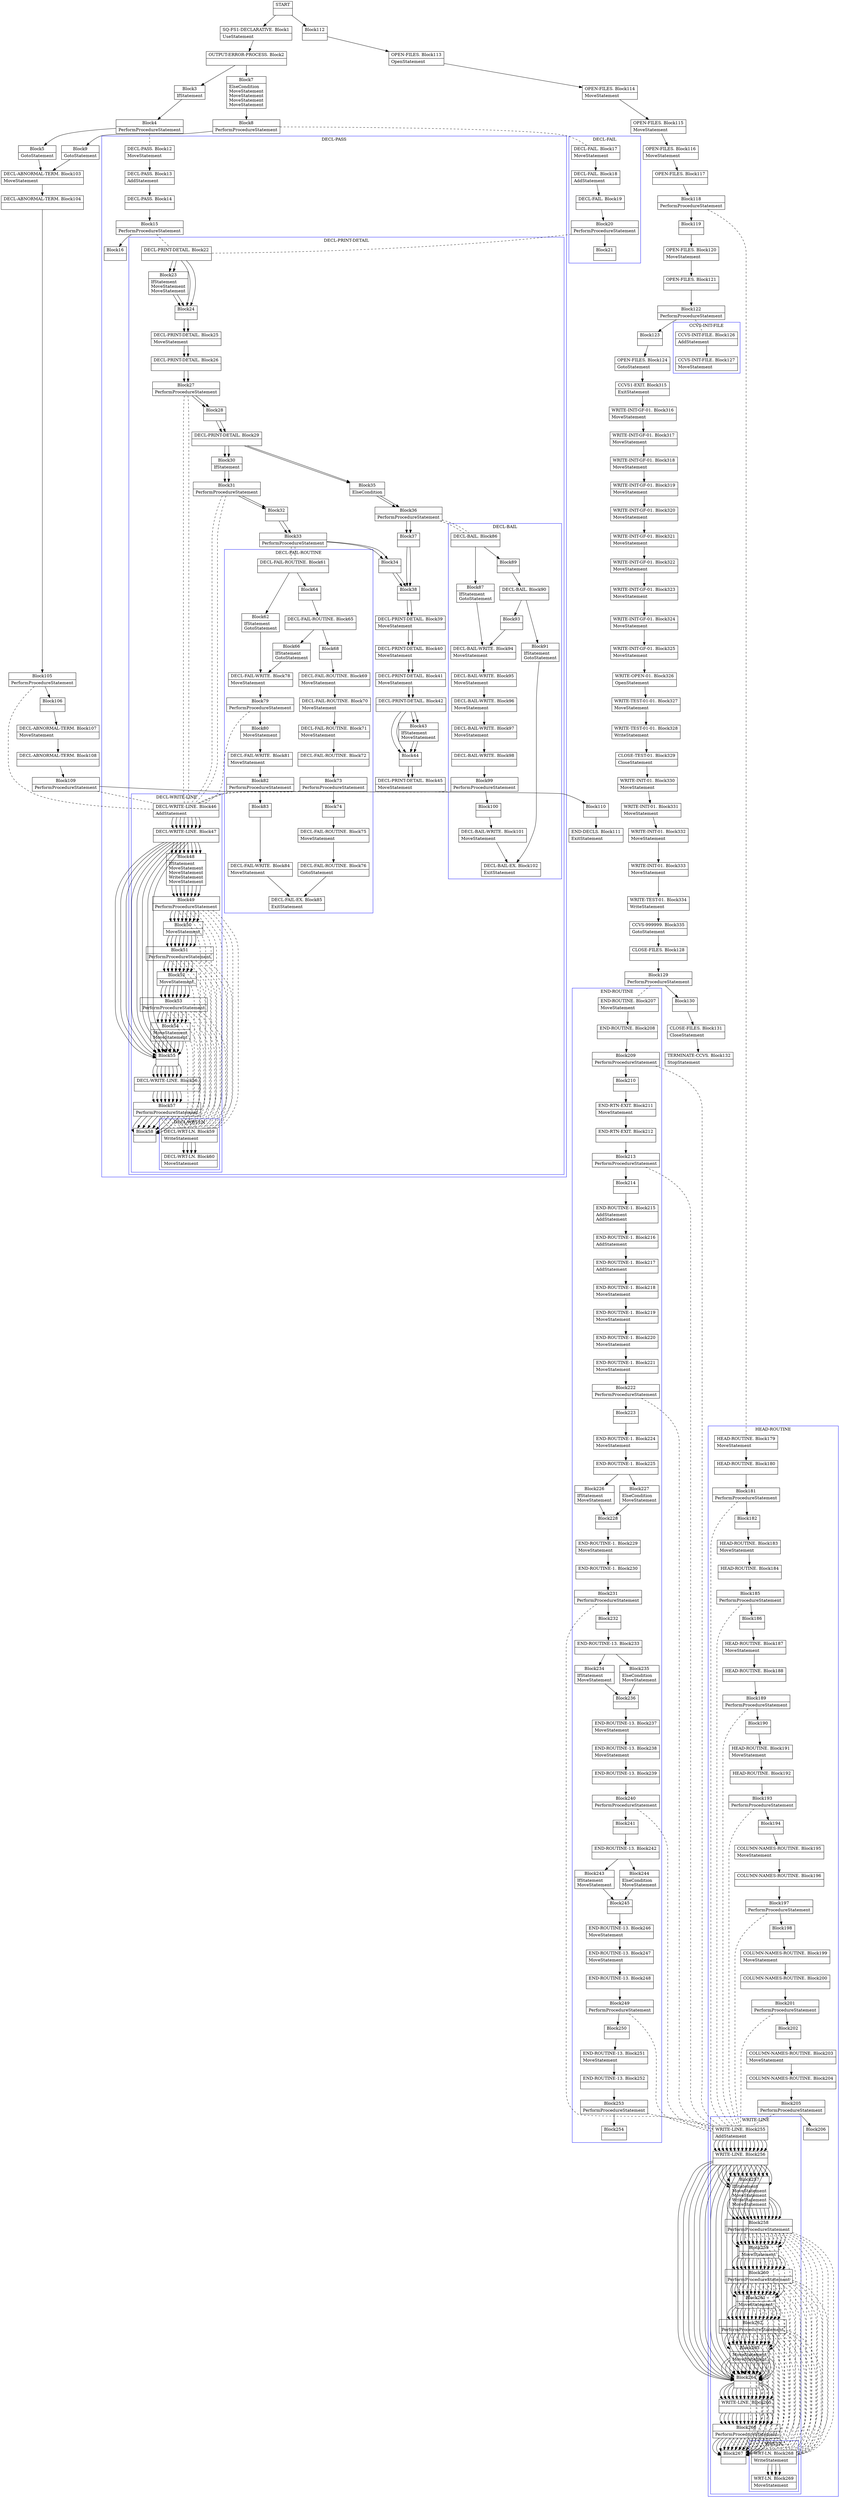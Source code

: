 digraph Cfg {
compound=true;
node [
shape = "record"
]

edge [
arrowtail = "empty"
]
Block0 [
label = "{START|}"
]
Block1 [
label = "{SQ-FS1-DECLARATIVE. Block1|UseStatement\l}"
]
Block2 [
label = "{OUTPUT-ERROR-PROCESS. Block2|}"
]
Block3 [
label = "{Block3|IfStatement\l}"
]
Block4 [
label = "{Block4|PerformProcedureStatement\l}"
]
subgraph cluster_1{
color = blue;
label = "DECL-PASS";
Block12 [
label = "{DECL-PASS. Block12|MoveStatement\l}"
]
Block13 [
label = "{DECL-PASS. Block13|AddStatement\l}"
]
Block14 [
label = "{DECL-PASS. Block14|}"
]
Block15 [
label = "{Block15|PerformProcedureStatement\l}"
]
subgraph cluster_3{
color = blue;
label = "DECL-PRINT-DETAIL";
Block22 [
label = "{DECL-PRINT-DETAIL. Block22|}"
]
Block23 [
label = "{Block23|IfStatement\lMoveStatement\lMoveStatement\l}"
]
Block24 [
label = "{Block24|}"
]
Block25 [
label = "{DECL-PRINT-DETAIL. Block25|MoveStatement\l}"
]
Block26 [
label = "{DECL-PRINT-DETAIL. Block26|}"
]
Block27 [
label = "{Block27|PerformProcedureStatement\l}"
]
subgraph cluster_5{
color = blue;
label = "DECL-WRITE-LINE";
Block46 [
label = "{DECL-WRITE-LINE. Block46|AddStatement\l}"
]
Block47 [
label = "{DECL-WRITE-LINE. Block47|}"
]
Block48 [
label = "{Block48|IfStatement\lMoveStatement\lMoveStatement\lWriteStatement\lMoveStatement\l}"
]
Block49 [
label = "{Block49|PerformProcedureStatement\l}"
]
subgraph cluster_9{
color = blue;
label = "DECL-WRT-LN";
Block59 [
label = "{DECL-WRT-LN. Block59|WriteStatement\l}"
]
Block60 [
label = "{DECL-WRT-LN. Block60|MoveStatement\l}"
]
Block59 -> Block60

}
Block49 -> Block59 [style=dashed, arrowhead=none]

Block50 [
label = "{Block50|MoveStatement\l}"
]
Block51 [
label = "{Block51|PerformProcedureStatement\l}"
]
subgraph cluster_10{
color = blue;
label = "DECL-WRT-LN";
Block59 [
label = "{DECL-WRT-LN. Block59|WriteStatement\l}"
]
Block60 [
label = "{DECL-WRT-LN. Block60|MoveStatement\l}"
]
Block59 -> Block60

}
Block51 -> Block59 [style=dashed, arrowhead=none]

Block52 [
label = "{Block52|MoveStatement\l}"
]
Block53 [
label = "{Block53|PerformProcedureStatement\l}"
]
subgraph cluster_11{
color = blue;
label = "DECL-WRT-LN";
Block59 [
label = "{DECL-WRT-LN. Block59|WriteStatement\l}"
]
Block60 [
label = "{DECL-WRT-LN. Block60|MoveStatement\l}"
]
Block59 -> Block60

}
Block53 -> Block59 [style=dashed, arrowhead=none]

Block54 [
label = "{Block54|MoveStatement\lMoveStatement\l}"
]
Block55 [
label = "{Block55|}"
]
Block56 [
label = "{DECL-WRITE-LINE. Block56|}"
]
Block57 [
label = "{Block57|PerformProcedureStatement\l}"
]
subgraph cluster_12{
color = blue;
label = "DECL-WRT-LN";
Block59 [
label = "{DECL-WRT-LN. Block59|WriteStatement\l}"
]
Block60 [
label = "{DECL-WRT-LN. Block60|MoveStatement\l}"
]
Block59 -> Block60

}
Block57 -> Block59 [style=dashed, arrowhead=none]

Block58 [
label = "{Block58|}"
]
Block46 -> Block47
Block47 -> Block48
Block47 -> Block55
Block48 -> Block49
Block49 -> Block50
Block50 -> Block51
Block51 -> Block52
Block52 -> Block53
Block53 -> Block54
Block54 -> Block55
Block55 -> Block56
Block56 -> Block57
Block57 -> Block58

}
Block27 -> Block46 [style=dashed, arrowhead=none]

Block28 [
label = "{Block28|}"
]
Block29 [
label = "{DECL-PRINT-DETAIL. Block29|}"
]
Block30 [
label = "{Block30|IfStatement\l}"
]
Block31 [
label = "{Block31|PerformProcedureStatement\l}"
]
subgraph cluster_6{
color = blue;
label = "DECL-WRITE-LINE";
Block46 [
label = "{DECL-WRITE-LINE. Block46|AddStatement\l}"
]
Block47 [
label = "{DECL-WRITE-LINE. Block47|}"
]
Block48 [
label = "{Block48|IfStatement\lMoveStatement\lMoveStatement\lWriteStatement\lMoveStatement\l}"
]
Block49 [
label = "{Block49|PerformProcedureStatement\l}"
]
Block49 -> Block59 [style=dashed, arrowhead=none]

Block50 [
label = "{Block50|MoveStatement\l}"
]
Block51 [
label = "{Block51|PerformProcedureStatement\l}"
]
Block51 -> Block59 [style=dashed, arrowhead=none]

Block52 [
label = "{Block52|MoveStatement\l}"
]
Block53 [
label = "{Block53|PerformProcedureStatement\l}"
]
Block53 -> Block59 [style=dashed, arrowhead=none]

Block54 [
label = "{Block54|MoveStatement\lMoveStatement\l}"
]
Block55 [
label = "{Block55|}"
]
Block56 [
label = "{DECL-WRITE-LINE. Block56|}"
]
Block57 [
label = "{Block57|PerformProcedureStatement\l}"
]
Block57 -> Block59 [style=dashed, arrowhead=none]

Block58 [
label = "{Block58|}"
]
Block46 -> Block47
Block47 -> Block48
Block47 -> Block55
Block48 -> Block49
Block49 -> Block50
Block50 -> Block51
Block51 -> Block52
Block52 -> Block53
Block53 -> Block54
Block54 -> Block55
Block55 -> Block56
Block56 -> Block57
Block57 -> Block58

}
Block31 -> Block46 [style=dashed, arrowhead=none]

Block32 [
label = "{Block32|}"
]
Block33 [
label = "{Block33|PerformProcedureStatement\l}"
]
subgraph cluster_7{
color = blue;
label = "DECL-FAIL-ROUTINE";
Block61 [
label = "{DECL-FAIL-ROUTINE. Block61|}"
]
Block62 [
label = "{Block62|IfStatement\lGotoStatement\l}"
]
Block78 [
label = "{DECL-FAIL-WRITE. Block78|MoveStatement\l}"
]
Block79 [
label = "{Block79|PerformProcedureStatement\l}"
]
subgraph cluster_14{
color = blue;
label = "DECL-WRITE-LINE";
Block46 [
label = "{DECL-WRITE-LINE. Block46|AddStatement\l}"
]
Block47 [
label = "{DECL-WRITE-LINE. Block47|}"
]
Block48 [
label = "{Block48|IfStatement\lMoveStatement\lMoveStatement\lWriteStatement\lMoveStatement\l}"
]
Block49 [
label = "{Block49|PerformProcedureStatement\l}"
]
Block49 -> Block59 [style=dashed, arrowhead=none]

Block50 [
label = "{Block50|MoveStatement\l}"
]
Block51 [
label = "{Block51|PerformProcedureStatement\l}"
]
Block51 -> Block59 [style=dashed, arrowhead=none]

Block52 [
label = "{Block52|MoveStatement\l}"
]
Block53 [
label = "{Block53|PerformProcedureStatement\l}"
]
Block53 -> Block59 [style=dashed, arrowhead=none]

Block54 [
label = "{Block54|MoveStatement\lMoveStatement\l}"
]
Block55 [
label = "{Block55|}"
]
Block56 [
label = "{DECL-WRITE-LINE. Block56|}"
]
Block57 [
label = "{Block57|PerformProcedureStatement\l}"
]
Block57 -> Block59 [style=dashed, arrowhead=none]

Block58 [
label = "{Block58|}"
]
Block46 -> Block47
Block47 -> Block48
Block47 -> Block55
Block48 -> Block49
Block49 -> Block50
Block50 -> Block51
Block51 -> Block52
Block52 -> Block53
Block53 -> Block54
Block54 -> Block55
Block55 -> Block56
Block56 -> Block57
Block57 -> Block58

}
Block79 -> Block46 [style=dashed, arrowhead=none]

Block80 [
label = "{Block80|MoveStatement\l}"
]
Block81 [
label = "{DECL-FAIL-WRITE. Block81|MoveStatement\l}"
]
Block82 [
label = "{Block82|PerformProcedureStatement\l}"
]
subgraph cluster_15{
color = blue;
label = "DECL-WRITE-LINE";
Block46 [
label = "{DECL-WRITE-LINE. Block46|AddStatement\l}"
]
Block47 [
label = "{DECL-WRITE-LINE. Block47|}"
]
Block48 [
label = "{Block48|IfStatement\lMoveStatement\lMoveStatement\lWriteStatement\lMoveStatement\l}"
]
Block49 [
label = "{Block49|PerformProcedureStatement\l}"
]
Block49 -> Block59 [style=dashed, arrowhead=none]

Block50 [
label = "{Block50|MoveStatement\l}"
]
Block51 [
label = "{Block51|PerformProcedureStatement\l}"
]
Block51 -> Block59 [style=dashed, arrowhead=none]

Block52 [
label = "{Block52|MoveStatement\l}"
]
Block53 [
label = "{Block53|PerformProcedureStatement\l}"
]
Block53 -> Block59 [style=dashed, arrowhead=none]

Block54 [
label = "{Block54|MoveStatement\lMoveStatement\l}"
]
Block55 [
label = "{Block55|}"
]
Block56 [
label = "{DECL-WRITE-LINE. Block56|}"
]
Block57 [
label = "{Block57|PerformProcedureStatement\l}"
]
Block57 -> Block59 [style=dashed, arrowhead=none]

Block58 [
label = "{Block58|}"
]
Block46 -> Block47
Block47 -> Block48
Block47 -> Block55
Block48 -> Block49
Block49 -> Block50
Block50 -> Block51
Block51 -> Block52
Block52 -> Block53
Block53 -> Block54
Block54 -> Block55
Block55 -> Block56
Block56 -> Block57
Block57 -> Block58

}
Block82 -> Block46 [style=dashed, arrowhead=none]

Block83 [
label = "{Block83|}"
]
Block84 [
label = "{DECL-FAIL-WRITE. Block84|MoveStatement\l}"
]
Block85 [
label = "{DECL-FAIL-EX. Block85|ExitStatement\l}"
]
Block64 [
label = "{Block64|}"
]
Block65 [
label = "{DECL-FAIL-ROUTINE. Block65|}"
]
Block66 [
label = "{Block66|IfStatement\lGotoStatement\l}"
]
Block68 [
label = "{Block68|}"
]
Block69 [
label = "{DECL-FAIL-ROUTINE. Block69|MoveStatement\l}"
]
Block70 [
label = "{DECL-FAIL-ROUTINE. Block70|MoveStatement\l}"
]
Block71 [
label = "{DECL-FAIL-ROUTINE. Block71|MoveStatement\l}"
]
Block72 [
label = "{DECL-FAIL-ROUTINE. Block72|}"
]
Block73 [
label = "{Block73|PerformProcedureStatement\l}"
]
subgraph cluster_13{
color = blue;
label = "DECL-WRITE-LINE";
Block46 [
label = "{DECL-WRITE-LINE. Block46|AddStatement\l}"
]
Block47 [
label = "{DECL-WRITE-LINE. Block47|}"
]
Block48 [
label = "{Block48|IfStatement\lMoveStatement\lMoveStatement\lWriteStatement\lMoveStatement\l}"
]
Block49 [
label = "{Block49|PerformProcedureStatement\l}"
]
Block49 -> Block59 [style=dashed, arrowhead=none]

Block50 [
label = "{Block50|MoveStatement\l}"
]
Block51 [
label = "{Block51|PerformProcedureStatement\l}"
]
Block51 -> Block59 [style=dashed, arrowhead=none]

Block52 [
label = "{Block52|MoveStatement\l}"
]
Block53 [
label = "{Block53|PerformProcedureStatement\l}"
]
Block53 -> Block59 [style=dashed, arrowhead=none]

Block54 [
label = "{Block54|MoveStatement\lMoveStatement\l}"
]
Block55 [
label = "{Block55|}"
]
Block56 [
label = "{DECL-WRITE-LINE. Block56|}"
]
Block57 [
label = "{Block57|PerformProcedureStatement\l}"
]
Block57 -> Block59 [style=dashed, arrowhead=none]

Block58 [
label = "{Block58|}"
]
Block46 -> Block47
Block47 -> Block48
Block47 -> Block55
Block48 -> Block49
Block49 -> Block50
Block50 -> Block51
Block51 -> Block52
Block52 -> Block53
Block53 -> Block54
Block54 -> Block55
Block55 -> Block56
Block56 -> Block57
Block57 -> Block58

}
Block73 -> Block46 [style=dashed, arrowhead=none]

Block74 [
label = "{Block74|}"
]
Block75 [
label = "{DECL-FAIL-ROUTINE. Block75|MoveStatement\l}"
]
Block76 [
label = "{DECL-FAIL-ROUTINE. Block76|GotoStatement\l}"
]
Block61 -> Block62
Block61 -> Block64
Block62 -> Block78
Block78 -> Block79
Block79 -> Block80
Block80 -> Block81
Block81 -> Block82
Block82 -> Block83
Block83 -> Block84
Block84 -> Block85
Block64 -> Block65
Block65 -> Block66
Block65 -> Block68
Block66 -> Block78
Block68 -> Block69
Block69 -> Block70
Block70 -> Block71
Block71 -> Block72
Block72 -> Block73
Block73 -> Block74
Block74 -> Block75
Block75 -> Block76
Block76 -> Block85

}
Block33 -> Block61 [style=dashed, arrowhead=none]

Block34 [
label = "{Block34|}"
]
Block38 [
label = "{Block38|}"
]
Block39 [
label = "{DECL-PRINT-DETAIL. Block39|MoveStatement\l}"
]
Block40 [
label = "{DECL-PRINT-DETAIL. Block40|MoveStatement\l}"
]
Block41 [
label = "{DECL-PRINT-DETAIL. Block41|MoveStatement\l}"
]
Block42 [
label = "{DECL-PRINT-DETAIL. Block42|}"
]
Block43 [
label = "{Block43|IfStatement\lMoveStatement\l}"
]
Block44 [
label = "{Block44|}"
]
Block45 [
label = "{DECL-PRINT-DETAIL. Block45|MoveStatement\l}"
]
Block35 [
label = "{Block35|ElseCondition\l}"
]
Block36 [
label = "{Block36|PerformProcedureStatement\l}"
]
subgraph cluster_8{
color = blue;
label = "DECL-BAIL";
Block86 [
label = "{DECL-BAIL. Block86|}"
]
Block87 [
label = "{Block87|IfStatement\lGotoStatement\l}"
]
Block94 [
label = "{DECL-BAIL-WRITE. Block94|MoveStatement\l}"
]
Block95 [
label = "{DECL-BAIL-WRITE. Block95|MoveStatement\l}"
]
Block96 [
label = "{DECL-BAIL-WRITE. Block96|MoveStatement\l}"
]
Block97 [
label = "{DECL-BAIL-WRITE. Block97|MoveStatement\l}"
]
Block98 [
label = "{DECL-BAIL-WRITE. Block98|}"
]
Block99 [
label = "{Block99|PerformProcedureStatement\l}"
]
subgraph cluster_16{
color = blue;
label = "DECL-WRITE-LINE";
Block46 [
label = "{DECL-WRITE-LINE. Block46|AddStatement\l}"
]
Block47 [
label = "{DECL-WRITE-LINE. Block47|}"
]
Block48 [
label = "{Block48|IfStatement\lMoveStatement\lMoveStatement\lWriteStatement\lMoveStatement\l}"
]
Block49 [
label = "{Block49|PerformProcedureStatement\l}"
]
Block49 -> Block59 [style=dashed, arrowhead=none]

Block50 [
label = "{Block50|MoveStatement\l}"
]
Block51 [
label = "{Block51|PerformProcedureStatement\l}"
]
Block51 -> Block59 [style=dashed, arrowhead=none]

Block52 [
label = "{Block52|MoveStatement\l}"
]
Block53 [
label = "{Block53|PerformProcedureStatement\l}"
]
Block53 -> Block59 [style=dashed, arrowhead=none]

Block54 [
label = "{Block54|MoveStatement\lMoveStatement\l}"
]
Block55 [
label = "{Block55|}"
]
Block56 [
label = "{DECL-WRITE-LINE. Block56|}"
]
Block57 [
label = "{Block57|PerformProcedureStatement\l}"
]
Block57 -> Block59 [style=dashed, arrowhead=none]

Block58 [
label = "{Block58|}"
]
Block46 -> Block47
Block47 -> Block48
Block47 -> Block55
Block48 -> Block49
Block49 -> Block50
Block50 -> Block51
Block51 -> Block52
Block52 -> Block53
Block53 -> Block54
Block54 -> Block55
Block55 -> Block56
Block56 -> Block57
Block57 -> Block58

}
Block99 -> Block46 [style=dashed, arrowhead=none]

Block100 [
label = "{Block100|}"
]
Block101 [
label = "{DECL-BAIL-WRITE. Block101|MoveStatement\l}"
]
Block102 [
label = "{DECL-BAIL-EX. Block102|ExitStatement\l}"
]
Block89 [
label = "{Block89|}"
]
Block90 [
label = "{DECL-BAIL. Block90|}"
]
Block91 [
label = "{Block91|IfStatement\lGotoStatement\l}"
]
Block93 [
label = "{Block93|}"
]
Block86 -> Block87
Block86 -> Block89
Block87 -> Block94
Block94 -> Block95
Block95 -> Block96
Block96 -> Block97
Block97 -> Block98
Block98 -> Block99
Block99 -> Block100
Block100 -> Block101
Block101 -> Block102
Block89 -> Block90
Block90 -> Block91
Block90 -> Block93
Block91 -> Block102
Block93 -> Block94

}
Block36 -> Block86 [style=dashed, arrowhead=none]

Block37 [
label = "{Block37|}"
]
Block22 -> Block23
Block22 -> Block24
Block23 -> Block24
Block24 -> Block25
Block25 -> Block26
Block26 -> Block27
Block27 -> Block28
Block28 -> Block29
Block29 -> Block30
Block29 -> Block35
Block30 -> Block31
Block31 -> Block32
Block32 -> Block33
Block33 -> Block34
Block34 -> Block38
Block38 -> Block39
Block39 -> Block40
Block40 -> Block41
Block41 -> Block42
Block42 -> Block43
Block42 -> Block44
Block43 -> Block44
Block44 -> Block45
Block35 -> Block36
Block36 -> Block37
Block37 -> Block38

}
Block15 -> Block22 [style=dashed, arrowhead=none]

Block16 [
label = "{Block16|}"
]
Block12 -> Block13
Block13 -> Block14
Block14 -> Block15
Block15 -> Block16

}
Block4 -> Block12 [style=dashed, arrowhead=none]

Block5 [
label = "{Block5|GotoStatement\l}"
]
Block103 [
label = "{DECL-ABNORMAL-TERM. Block103|MoveStatement\l}"
]
Block104 [
label = "{DECL-ABNORMAL-TERM. Block104|}"
]
Block105 [
label = "{Block105|PerformProcedureStatement\l}"
]
subgraph cluster_17{
color = blue;
label = "DECL-WRITE-LINE";
Block46 [
label = "{DECL-WRITE-LINE. Block46|AddStatement\l}"
]
Block47 [
label = "{DECL-WRITE-LINE. Block47|}"
]
Block48 [
label = "{Block48|IfStatement\lMoveStatement\lMoveStatement\lWriteStatement\lMoveStatement\l}"
]
Block49 [
label = "{Block49|PerformProcedureStatement\l}"
]
Block49 -> Block59 [style=dashed, arrowhead=none]

Block50 [
label = "{Block50|MoveStatement\l}"
]
Block51 [
label = "{Block51|PerformProcedureStatement\l}"
]
Block51 -> Block59 [style=dashed, arrowhead=none]

Block52 [
label = "{Block52|MoveStatement\l}"
]
Block53 [
label = "{Block53|PerformProcedureStatement\l}"
]
Block53 -> Block59 [style=dashed, arrowhead=none]

Block54 [
label = "{Block54|MoveStatement\lMoveStatement\l}"
]
Block55 [
label = "{Block55|}"
]
Block56 [
label = "{DECL-WRITE-LINE. Block56|}"
]
Block57 [
label = "{Block57|PerformProcedureStatement\l}"
]
Block57 -> Block59 [style=dashed, arrowhead=none]

Block58 [
label = "{Block58|}"
]
Block46 -> Block47
Block47 -> Block48
Block47 -> Block55
Block48 -> Block49
Block49 -> Block50
Block50 -> Block51
Block51 -> Block52
Block52 -> Block53
Block53 -> Block54
Block54 -> Block55
Block55 -> Block56
Block56 -> Block57
Block57 -> Block58

}
Block105 -> Block46 [style=dashed, arrowhead=none]

Block106 [
label = "{Block106|}"
]
Block107 [
label = "{DECL-ABNORMAL-TERM. Block107|MoveStatement\l}"
]
Block108 [
label = "{DECL-ABNORMAL-TERM. Block108|}"
]
Block109 [
label = "{Block109|PerformProcedureStatement\l}"
]
subgraph cluster_18{
color = blue;
label = "DECL-WRITE-LINE";
Block46 [
label = "{DECL-WRITE-LINE. Block46|AddStatement\l}"
]
Block47 [
label = "{DECL-WRITE-LINE. Block47|}"
]
Block48 [
label = "{Block48|IfStatement\lMoveStatement\lMoveStatement\lWriteStatement\lMoveStatement\l}"
]
Block49 [
label = "{Block49|PerformProcedureStatement\l}"
]
Block49 -> Block59 [style=dashed, arrowhead=none]

Block50 [
label = "{Block50|MoveStatement\l}"
]
Block51 [
label = "{Block51|PerformProcedureStatement\l}"
]
Block51 -> Block59 [style=dashed, arrowhead=none]

Block52 [
label = "{Block52|MoveStatement\l}"
]
Block53 [
label = "{Block53|PerformProcedureStatement\l}"
]
Block53 -> Block59 [style=dashed, arrowhead=none]

Block54 [
label = "{Block54|MoveStatement\lMoveStatement\l}"
]
Block55 [
label = "{Block55|}"
]
Block56 [
label = "{DECL-WRITE-LINE. Block56|}"
]
Block57 [
label = "{Block57|PerformProcedureStatement\l}"
]
Block57 -> Block59 [style=dashed, arrowhead=none]

Block58 [
label = "{Block58|}"
]
Block46 -> Block47
Block47 -> Block48
Block47 -> Block55
Block48 -> Block49
Block49 -> Block50
Block50 -> Block51
Block51 -> Block52
Block52 -> Block53
Block53 -> Block54
Block54 -> Block55
Block55 -> Block56
Block56 -> Block57
Block57 -> Block58

}
Block109 -> Block46 [style=dashed, arrowhead=none]

Block110 [
label = "{Block110|}"
]
Block111 [
label = "{END-DECLS. Block111|ExitStatement\l}"
]
Block7 [
label = "{Block7|ElseCondition\lMoveStatement\lMoveStatement\lMoveStatement\lMoveStatement\l}"
]
Block8 [
label = "{Block8|PerformProcedureStatement\l}"
]
subgraph cluster_2{
color = blue;
label = "DECL-FAIL";
Block17 [
label = "{DECL-FAIL. Block17|MoveStatement\l}"
]
Block18 [
label = "{DECL-FAIL. Block18|AddStatement\l}"
]
Block19 [
label = "{DECL-FAIL. Block19|}"
]
Block20 [
label = "{Block20|PerformProcedureStatement\l}"
]
subgraph cluster_4{
color = blue;
label = "DECL-PRINT-DETAIL";
Block22 [
label = "{DECL-PRINT-DETAIL. Block22|}"
]
Block23 [
label = "{Block23|IfStatement\lMoveStatement\lMoveStatement\l}"
]
Block24 [
label = "{Block24|}"
]
Block25 [
label = "{DECL-PRINT-DETAIL. Block25|MoveStatement\l}"
]
Block26 [
label = "{DECL-PRINT-DETAIL. Block26|}"
]
Block27 [
label = "{Block27|PerformProcedureStatement\l}"
]
Block27 -> Block46 [style=dashed, arrowhead=none]

Block28 [
label = "{Block28|}"
]
Block29 [
label = "{DECL-PRINT-DETAIL. Block29|}"
]
Block30 [
label = "{Block30|IfStatement\l}"
]
Block31 [
label = "{Block31|PerformProcedureStatement\l}"
]
Block31 -> Block46 [style=dashed, arrowhead=none]

Block32 [
label = "{Block32|}"
]
Block33 [
label = "{Block33|PerformProcedureStatement\l}"
]
Block33 -> Block61 [style=dashed, arrowhead=none]

Block34 [
label = "{Block34|}"
]
Block38 [
label = "{Block38|}"
]
Block39 [
label = "{DECL-PRINT-DETAIL. Block39|MoveStatement\l}"
]
Block40 [
label = "{DECL-PRINT-DETAIL. Block40|MoveStatement\l}"
]
Block41 [
label = "{DECL-PRINT-DETAIL. Block41|MoveStatement\l}"
]
Block42 [
label = "{DECL-PRINT-DETAIL. Block42|}"
]
Block43 [
label = "{Block43|IfStatement\lMoveStatement\l}"
]
Block44 [
label = "{Block44|}"
]
Block45 [
label = "{DECL-PRINT-DETAIL. Block45|MoveStatement\l}"
]
Block35 [
label = "{Block35|ElseCondition\l}"
]
Block36 [
label = "{Block36|PerformProcedureStatement\l}"
]
Block36 -> Block86 [style=dashed, arrowhead=none]

Block37 [
label = "{Block37|}"
]
Block22 -> Block23
Block22 -> Block24
Block23 -> Block24
Block24 -> Block25
Block25 -> Block26
Block26 -> Block27
Block27 -> Block28
Block28 -> Block29
Block29 -> Block30
Block29 -> Block35
Block30 -> Block31
Block31 -> Block32
Block32 -> Block33
Block33 -> Block34
Block34 -> Block38
Block38 -> Block39
Block39 -> Block40
Block40 -> Block41
Block41 -> Block42
Block42 -> Block43
Block42 -> Block44
Block43 -> Block44
Block44 -> Block45
Block35 -> Block36
Block36 -> Block37
Block37 -> Block38

}
Block20 -> Block22 [style=dashed, arrowhead=none]

Block21 [
label = "{Block21|}"
]
Block17 -> Block18
Block18 -> Block19
Block19 -> Block20
Block20 -> Block21

}
Block8 -> Block17 [style=dashed, arrowhead=none]

Block9 [
label = "{Block9|GotoStatement\l}"
]
Block112 [
label = "{Block112|}"
]
Block113 [
label = "{OPEN-FILES. Block113|OpenStatement\l}"
]
Block114 [
label = "{OPEN-FILES. Block114|MoveStatement\l}"
]
Block115 [
label = "{OPEN-FILES. Block115|MoveStatement\l}"
]
Block116 [
label = "{OPEN-FILES. Block116|MoveStatement\l}"
]
Block117 [
label = "{OPEN-FILES. Block117|}"
]
Block118 [
label = "{Block118|PerformProcedureStatement\l}"
]
subgraph cluster_19{
color = blue;
label = "HEAD-ROUTINE";
Block179 [
label = "{HEAD-ROUTINE. Block179|MoveStatement\l}"
]
Block180 [
label = "{HEAD-ROUTINE. Block180|}"
]
Block181 [
label = "{Block181|PerformProcedureStatement\l}"
]
subgraph cluster_30{
color = blue;
label = "WRITE-LINE";
Block255 [
label = "{WRITE-LINE. Block255|AddStatement\l}"
]
Block256 [
label = "{WRITE-LINE. Block256|}"
]
Block257 [
label = "{Block257|IfStatement\lMoveStatement\lMoveStatement\lWriteStatement\lMoveStatement\l}"
]
Block258 [
label = "{Block258|PerformProcedureStatement\l}"
]
subgraph cluster_44{
color = blue;
label = "WRT-LN";
Block268 [
label = "{WRT-LN. Block268|WriteStatement\l}"
]
Block269 [
label = "{WRT-LN. Block269|MoveStatement\l}"
]
Block268 -> Block269

}
Block258 -> Block268 [style=dashed, arrowhead=none]

Block259 [
label = "{Block259|MoveStatement\l}"
]
Block260 [
label = "{Block260|PerformProcedureStatement\l}"
]
subgraph cluster_45{
color = blue;
label = "WRT-LN";
Block268 [
label = "{WRT-LN. Block268|WriteStatement\l}"
]
Block269 [
label = "{WRT-LN. Block269|MoveStatement\l}"
]
Block268 -> Block269

}
Block260 -> Block268 [style=dashed, arrowhead=none]

Block261 [
label = "{Block261|MoveStatement\l}"
]
Block262 [
label = "{Block262|PerformProcedureStatement\l}"
]
subgraph cluster_46{
color = blue;
label = "WRT-LN";
Block268 [
label = "{WRT-LN. Block268|WriteStatement\l}"
]
Block269 [
label = "{WRT-LN. Block269|MoveStatement\l}"
]
Block268 -> Block269

}
Block262 -> Block268 [style=dashed, arrowhead=none]

Block263 [
label = "{Block263|MoveStatement\lMoveStatement\l}"
]
Block264 [
label = "{Block264|}"
]
Block265 [
label = "{WRITE-LINE. Block265|}"
]
Block266 [
label = "{Block266|PerformProcedureStatement\l}"
]
subgraph cluster_47{
color = blue;
label = "WRT-LN";
Block268 [
label = "{WRT-LN. Block268|WriteStatement\l}"
]
Block269 [
label = "{WRT-LN. Block269|MoveStatement\l}"
]
Block268 -> Block269

}
Block266 -> Block268 [style=dashed, arrowhead=none]

Block267 [
label = "{Block267|}"
]
Block255 -> Block256
Block256 -> Block257
Block256 -> Block264
Block257 -> Block258
Block258 -> Block259
Block259 -> Block260
Block260 -> Block261
Block261 -> Block262
Block262 -> Block263
Block263 -> Block264
Block264 -> Block265
Block265 -> Block266
Block266 -> Block267

}
Block181 -> Block255 [style=dashed, arrowhead=none]

Block182 [
label = "{Block182|}"
]
Block183 [
label = "{HEAD-ROUTINE. Block183|MoveStatement\l}"
]
Block184 [
label = "{HEAD-ROUTINE. Block184|}"
]
Block185 [
label = "{Block185|PerformProcedureStatement\l}"
]
subgraph cluster_31{
color = blue;
label = "WRITE-LINE";
Block255 [
label = "{WRITE-LINE. Block255|AddStatement\l}"
]
Block256 [
label = "{WRITE-LINE. Block256|}"
]
Block257 [
label = "{Block257|IfStatement\lMoveStatement\lMoveStatement\lWriteStatement\lMoveStatement\l}"
]
Block258 [
label = "{Block258|PerformProcedureStatement\l}"
]
Block258 -> Block268 [style=dashed, arrowhead=none]

Block259 [
label = "{Block259|MoveStatement\l}"
]
Block260 [
label = "{Block260|PerformProcedureStatement\l}"
]
Block260 -> Block268 [style=dashed, arrowhead=none]

Block261 [
label = "{Block261|MoveStatement\l}"
]
Block262 [
label = "{Block262|PerformProcedureStatement\l}"
]
Block262 -> Block268 [style=dashed, arrowhead=none]

Block263 [
label = "{Block263|MoveStatement\lMoveStatement\l}"
]
Block264 [
label = "{Block264|}"
]
Block265 [
label = "{WRITE-LINE. Block265|}"
]
Block266 [
label = "{Block266|PerformProcedureStatement\l}"
]
Block266 -> Block268 [style=dashed, arrowhead=none]

Block267 [
label = "{Block267|}"
]
Block255 -> Block256
Block256 -> Block257
Block256 -> Block264
Block257 -> Block258
Block258 -> Block259
Block259 -> Block260
Block260 -> Block261
Block261 -> Block262
Block262 -> Block263
Block263 -> Block264
Block264 -> Block265
Block265 -> Block266
Block266 -> Block267

}
Block185 -> Block255 [style=dashed, arrowhead=none]

Block186 [
label = "{Block186|}"
]
Block187 [
label = "{HEAD-ROUTINE. Block187|MoveStatement\l}"
]
Block188 [
label = "{HEAD-ROUTINE. Block188|}"
]
Block189 [
label = "{Block189|PerformProcedureStatement\l}"
]
subgraph cluster_32{
color = blue;
label = "WRITE-LINE";
Block255 [
label = "{WRITE-LINE. Block255|AddStatement\l}"
]
Block256 [
label = "{WRITE-LINE. Block256|}"
]
Block257 [
label = "{Block257|IfStatement\lMoveStatement\lMoveStatement\lWriteStatement\lMoveStatement\l}"
]
Block258 [
label = "{Block258|PerformProcedureStatement\l}"
]
Block258 -> Block268 [style=dashed, arrowhead=none]

Block259 [
label = "{Block259|MoveStatement\l}"
]
Block260 [
label = "{Block260|PerformProcedureStatement\l}"
]
Block260 -> Block268 [style=dashed, arrowhead=none]

Block261 [
label = "{Block261|MoveStatement\l}"
]
Block262 [
label = "{Block262|PerformProcedureStatement\l}"
]
Block262 -> Block268 [style=dashed, arrowhead=none]

Block263 [
label = "{Block263|MoveStatement\lMoveStatement\l}"
]
Block264 [
label = "{Block264|}"
]
Block265 [
label = "{WRITE-LINE. Block265|}"
]
Block266 [
label = "{Block266|PerformProcedureStatement\l}"
]
Block266 -> Block268 [style=dashed, arrowhead=none]

Block267 [
label = "{Block267|}"
]
Block255 -> Block256
Block256 -> Block257
Block256 -> Block264
Block257 -> Block258
Block258 -> Block259
Block259 -> Block260
Block260 -> Block261
Block261 -> Block262
Block262 -> Block263
Block263 -> Block264
Block264 -> Block265
Block265 -> Block266
Block266 -> Block267

}
Block189 -> Block255 [style=dashed, arrowhead=none]

Block190 [
label = "{Block190|}"
]
Block191 [
label = "{HEAD-ROUTINE. Block191|MoveStatement\l}"
]
Block192 [
label = "{HEAD-ROUTINE. Block192|}"
]
Block193 [
label = "{Block193|PerformProcedureStatement\l}"
]
subgraph cluster_33{
color = blue;
label = "WRITE-LINE";
Block255 [
label = "{WRITE-LINE. Block255|AddStatement\l}"
]
Block256 [
label = "{WRITE-LINE. Block256|}"
]
Block257 [
label = "{Block257|IfStatement\lMoveStatement\lMoveStatement\lWriteStatement\lMoveStatement\l}"
]
Block258 [
label = "{Block258|PerformProcedureStatement\l}"
]
Block258 -> Block268 [style=dashed, arrowhead=none]

Block259 [
label = "{Block259|MoveStatement\l}"
]
Block260 [
label = "{Block260|PerformProcedureStatement\l}"
]
Block260 -> Block268 [style=dashed, arrowhead=none]

Block261 [
label = "{Block261|MoveStatement\l}"
]
Block262 [
label = "{Block262|PerformProcedureStatement\l}"
]
Block262 -> Block268 [style=dashed, arrowhead=none]

Block263 [
label = "{Block263|MoveStatement\lMoveStatement\l}"
]
Block264 [
label = "{Block264|}"
]
Block265 [
label = "{WRITE-LINE. Block265|}"
]
Block266 [
label = "{Block266|PerformProcedureStatement\l}"
]
Block266 -> Block268 [style=dashed, arrowhead=none]

Block267 [
label = "{Block267|}"
]
Block255 -> Block256
Block256 -> Block257
Block256 -> Block264
Block257 -> Block258
Block258 -> Block259
Block259 -> Block260
Block260 -> Block261
Block261 -> Block262
Block262 -> Block263
Block263 -> Block264
Block264 -> Block265
Block265 -> Block266
Block266 -> Block267

}
Block193 -> Block255 [style=dashed, arrowhead=none]

Block194 [
label = "{Block194|}"
]
Block195 [
label = "{COLUMN-NAMES-ROUTINE. Block195|MoveStatement\l}"
]
Block196 [
label = "{COLUMN-NAMES-ROUTINE. Block196|}"
]
Block197 [
label = "{Block197|PerformProcedureStatement\l}"
]
subgraph cluster_34{
color = blue;
label = "WRITE-LINE";
Block255 [
label = "{WRITE-LINE. Block255|AddStatement\l}"
]
Block256 [
label = "{WRITE-LINE. Block256|}"
]
Block257 [
label = "{Block257|IfStatement\lMoveStatement\lMoveStatement\lWriteStatement\lMoveStatement\l}"
]
Block258 [
label = "{Block258|PerformProcedureStatement\l}"
]
Block258 -> Block268 [style=dashed, arrowhead=none]

Block259 [
label = "{Block259|MoveStatement\l}"
]
Block260 [
label = "{Block260|PerformProcedureStatement\l}"
]
Block260 -> Block268 [style=dashed, arrowhead=none]

Block261 [
label = "{Block261|MoveStatement\l}"
]
Block262 [
label = "{Block262|PerformProcedureStatement\l}"
]
Block262 -> Block268 [style=dashed, arrowhead=none]

Block263 [
label = "{Block263|MoveStatement\lMoveStatement\l}"
]
Block264 [
label = "{Block264|}"
]
Block265 [
label = "{WRITE-LINE. Block265|}"
]
Block266 [
label = "{Block266|PerformProcedureStatement\l}"
]
Block266 -> Block268 [style=dashed, arrowhead=none]

Block267 [
label = "{Block267|}"
]
Block255 -> Block256
Block256 -> Block257
Block256 -> Block264
Block257 -> Block258
Block258 -> Block259
Block259 -> Block260
Block260 -> Block261
Block261 -> Block262
Block262 -> Block263
Block263 -> Block264
Block264 -> Block265
Block265 -> Block266
Block266 -> Block267

}
Block197 -> Block255 [style=dashed, arrowhead=none]

Block198 [
label = "{Block198|}"
]
Block199 [
label = "{COLUMN-NAMES-ROUTINE. Block199|MoveStatement\l}"
]
Block200 [
label = "{COLUMN-NAMES-ROUTINE. Block200|}"
]
Block201 [
label = "{Block201|PerformProcedureStatement\l}"
]
subgraph cluster_35{
color = blue;
label = "WRITE-LINE";
Block255 [
label = "{WRITE-LINE. Block255|AddStatement\l}"
]
Block256 [
label = "{WRITE-LINE. Block256|}"
]
Block257 [
label = "{Block257|IfStatement\lMoveStatement\lMoveStatement\lWriteStatement\lMoveStatement\l}"
]
Block258 [
label = "{Block258|PerformProcedureStatement\l}"
]
Block258 -> Block268 [style=dashed, arrowhead=none]

Block259 [
label = "{Block259|MoveStatement\l}"
]
Block260 [
label = "{Block260|PerformProcedureStatement\l}"
]
Block260 -> Block268 [style=dashed, arrowhead=none]

Block261 [
label = "{Block261|MoveStatement\l}"
]
Block262 [
label = "{Block262|PerformProcedureStatement\l}"
]
Block262 -> Block268 [style=dashed, arrowhead=none]

Block263 [
label = "{Block263|MoveStatement\lMoveStatement\l}"
]
Block264 [
label = "{Block264|}"
]
Block265 [
label = "{WRITE-LINE. Block265|}"
]
Block266 [
label = "{Block266|PerformProcedureStatement\l}"
]
Block266 -> Block268 [style=dashed, arrowhead=none]

Block267 [
label = "{Block267|}"
]
Block255 -> Block256
Block256 -> Block257
Block256 -> Block264
Block257 -> Block258
Block258 -> Block259
Block259 -> Block260
Block260 -> Block261
Block261 -> Block262
Block262 -> Block263
Block263 -> Block264
Block264 -> Block265
Block265 -> Block266
Block266 -> Block267

}
Block201 -> Block255 [style=dashed, arrowhead=none]

Block202 [
label = "{Block202|}"
]
Block203 [
label = "{COLUMN-NAMES-ROUTINE. Block203|MoveStatement\l}"
]
Block204 [
label = "{COLUMN-NAMES-ROUTINE. Block204|}"
]
Block205 [
label = "{Block205|PerformProcedureStatement\l}"
]
subgraph cluster_36{
color = blue;
label = "WRITE-LINE";
Block255 [
label = "{WRITE-LINE. Block255|AddStatement\l}"
]
Block256 [
label = "{WRITE-LINE. Block256|}"
]
Block257 [
label = "{Block257|IfStatement\lMoveStatement\lMoveStatement\lWriteStatement\lMoveStatement\l}"
]
Block258 [
label = "{Block258|PerformProcedureStatement\l}"
]
Block258 -> Block268 [style=dashed, arrowhead=none]

Block259 [
label = "{Block259|MoveStatement\l}"
]
Block260 [
label = "{Block260|PerformProcedureStatement\l}"
]
Block260 -> Block268 [style=dashed, arrowhead=none]

Block261 [
label = "{Block261|MoveStatement\l}"
]
Block262 [
label = "{Block262|PerformProcedureStatement\l}"
]
Block262 -> Block268 [style=dashed, arrowhead=none]

Block263 [
label = "{Block263|MoveStatement\lMoveStatement\l}"
]
Block264 [
label = "{Block264|}"
]
Block265 [
label = "{WRITE-LINE. Block265|}"
]
Block266 [
label = "{Block266|PerformProcedureStatement\l}"
]
Block266 -> Block268 [style=dashed, arrowhead=none]

Block267 [
label = "{Block267|}"
]
Block255 -> Block256
Block256 -> Block257
Block256 -> Block264
Block257 -> Block258
Block258 -> Block259
Block259 -> Block260
Block260 -> Block261
Block261 -> Block262
Block262 -> Block263
Block263 -> Block264
Block264 -> Block265
Block265 -> Block266
Block266 -> Block267

}
Block205 -> Block255 [style=dashed, arrowhead=none]

Block206 [
label = "{Block206|}"
]
Block179 -> Block180
Block180 -> Block181
Block181 -> Block182
Block182 -> Block183
Block183 -> Block184
Block184 -> Block185
Block185 -> Block186
Block186 -> Block187
Block187 -> Block188
Block188 -> Block189
Block189 -> Block190
Block190 -> Block191
Block191 -> Block192
Block192 -> Block193
Block193 -> Block194
Block194 -> Block195
Block195 -> Block196
Block196 -> Block197
Block197 -> Block198
Block198 -> Block199
Block199 -> Block200
Block200 -> Block201
Block201 -> Block202
Block202 -> Block203
Block203 -> Block204
Block204 -> Block205
Block205 -> Block206

}
Block118 -> Block179 [style=dashed, arrowhead=none]

Block119 [
label = "{Block119|}"
]
Block120 [
label = "{OPEN-FILES. Block120|MoveStatement\l}"
]
Block121 [
label = "{OPEN-FILES. Block121|}"
]
Block122 [
label = "{Block122|PerformProcedureStatement\l}"
]
subgraph cluster_20{
color = blue;
label = "CCVS-INIT-FILE";
Block126 [
label = "{CCVS-INIT-FILE. Block126|AddStatement\l}"
]
Block127 [
label = "{CCVS-INIT-FILE. Block127|MoveStatement\l}"
]
Block126 -> Block127

}
Block122 -> Block126 [style=dashed, arrowhead=none]

Block123 [
label = "{Block123|}"
]
Block124 [
label = "{OPEN-FILES. Block124|GotoStatement\l}"
]
Block315 [
label = "{CCVS1-EXIT. Block315|ExitStatement\l}"
]
Block316 [
label = "{WRITE-INIT-GF-01. Block316|MoveStatement\l}"
]
Block317 [
label = "{WRITE-INIT-GF-01. Block317|MoveStatement\l}"
]
Block318 [
label = "{WRITE-INIT-GF-01. Block318|MoveStatement\l}"
]
Block319 [
label = "{WRITE-INIT-GF-01. Block319|MoveStatement\l}"
]
Block320 [
label = "{WRITE-INIT-GF-01. Block320|MoveStatement\l}"
]
Block321 [
label = "{WRITE-INIT-GF-01. Block321|MoveStatement\l}"
]
Block322 [
label = "{WRITE-INIT-GF-01. Block322|MoveStatement\l}"
]
Block323 [
label = "{WRITE-INIT-GF-01. Block323|MoveStatement\l}"
]
Block324 [
label = "{WRITE-INIT-GF-01. Block324|MoveStatement\l}"
]
Block325 [
label = "{WRITE-INIT-GF-01. Block325|MoveStatement\l}"
]
Block326 [
label = "{WRITE-OPEN-01. Block326|OpenStatement\l}"
]
Block327 [
label = "{WRITE-TEST-01-01. Block327|MoveStatement\l}"
]
Block328 [
label = "{WRITE-TEST-01-01. Block328|WriteStatement\l}"
]
Block329 [
label = "{CLOSE-TEST-01. Block329|CloseStatement\l}"
]
Block330 [
label = "{WRITE-INIT-01. Block330|MoveStatement\l}"
]
Block331 [
label = "{WRITE-INIT-01. Block331|MoveStatement\l}"
]
Block332 [
label = "{WRITE-INIT-01. Block332|MoveStatement\l}"
]
Block333 [
label = "{WRITE-INIT-01. Block333|MoveStatement\l}"
]
Block334 [
label = "{WRITE-TEST-01. Block334|WriteStatement\l}"
]
Block335 [
label = "{CCVS-999999. Block335|GotoStatement\l}"
]
Block128 [
label = "{CLOSE-FILES. Block128|}"
]
Block129 [
label = "{Block129|PerformProcedureStatement\l}"
]
subgraph cluster_21{
color = blue;
label = "END-ROUTINE";
Block207 [
label = "{END-ROUTINE. Block207|MoveStatement\l}"
]
Block208 [
label = "{END-ROUTINE. Block208|}"
]
Block209 [
label = "{Block209|PerformProcedureStatement\l}"
]
subgraph cluster_37{
color = blue;
label = "WRITE-LINE";
Block255 [
label = "{WRITE-LINE. Block255|AddStatement\l}"
]
Block256 [
label = "{WRITE-LINE. Block256|}"
]
Block257 [
label = "{Block257|IfStatement\lMoveStatement\lMoveStatement\lWriteStatement\lMoveStatement\l}"
]
Block258 [
label = "{Block258|PerformProcedureStatement\l}"
]
Block258 -> Block268 [style=dashed, arrowhead=none]

Block259 [
label = "{Block259|MoveStatement\l}"
]
Block260 [
label = "{Block260|PerformProcedureStatement\l}"
]
Block260 -> Block268 [style=dashed, arrowhead=none]

Block261 [
label = "{Block261|MoveStatement\l}"
]
Block262 [
label = "{Block262|PerformProcedureStatement\l}"
]
Block262 -> Block268 [style=dashed, arrowhead=none]

Block263 [
label = "{Block263|MoveStatement\lMoveStatement\l}"
]
Block264 [
label = "{Block264|}"
]
Block265 [
label = "{WRITE-LINE. Block265|}"
]
Block266 [
label = "{Block266|PerformProcedureStatement\l}"
]
Block266 -> Block268 [style=dashed, arrowhead=none]

Block267 [
label = "{Block267|}"
]
Block255 -> Block256
Block256 -> Block257
Block256 -> Block264
Block257 -> Block258
Block258 -> Block259
Block259 -> Block260
Block260 -> Block261
Block261 -> Block262
Block262 -> Block263
Block263 -> Block264
Block264 -> Block265
Block265 -> Block266
Block266 -> Block267

}
Block209 -> Block255 [style=dashed, arrowhead=none]

Block210 [
label = "{Block210|}"
]
Block211 [
label = "{END-RTN-EXIT. Block211|MoveStatement\l}"
]
Block212 [
label = "{END-RTN-EXIT. Block212|}"
]
Block213 [
label = "{Block213|PerformProcedureStatement\l}"
]
subgraph cluster_38{
color = blue;
label = "WRITE-LINE";
Block255 [
label = "{WRITE-LINE. Block255|AddStatement\l}"
]
Block256 [
label = "{WRITE-LINE. Block256|}"
]
Block257 [
label = "{Block257|IfStatement\lMoveStatement\lMoveStatement\lWriteStatement\lMoveStatement\l}"
]
Block258 [
label = "{Block258|PerformProcedureStatement\l}"
]
Block258 -> Block268 [style=dashed, arrowhead=none]

Block259 [
label = "{Block259|MoveStatement\l}"
]
Block260 [
label = "{Block260|PerformProcedureStatement\l}"
]
Block260 -> Block268 [style=dashed, arrowhead=none]

Block261 [
label = "{Block261|MoveStatement\l}"
]
Block262 [
label = "{Block262|PerformProcedureStatement\l}"
]
Block262 -> Block268 [style=dashed, arrowhead=none]

Block263 [
label = "{Block263|MoveStatement\lMoveStatement\l}"
]
Block264 [
label = "{Block264|}"
]
Block265 [
label = "{WRITE-LINE. Block265|}"
]
Block266 [
label = "{Block266|PerformProcedureStatement\l}"
]
Block266 -> Block268 [style=dashed, arrowhead=none]

Block267 [
label = "{Block267|}"
]
Block255 -> Block256
Block256 -> Block257
Block256 -> Block264
Block257 -> Block258
Block258 -> Block259
Block259 -> Block260
Block260 -> Block261
Block261 -> Block262
Block262 -> Block263
Block263 -> Block264
Block264 -> Block265
Block265 -> Block266
Block266 -> Block267

}
Block213 -> Block255 [style=dashed, arrowhead=none]

Block214 [
label = "{Block214|}"
]
Block215 [
label = "{END-ROUTINE-1. Block215|AddStatement\lAddStatement\l}"
]
Block216 [
label = "{END-ROUTINE-1. Block216|AddStatement\l}"
]
Block217 [
label = "{END-ROUTINE-1. Block217|AddStatement\l}"
]
Block218 [
label = "{END-ROUTINE-1. Block218|MoveStatement\l}"
]
Block219 [
label = "{END-ROUTINE-1. Block219|MoveStatement\l}"
]
Block220 [
label = "{END-ROUTINE-1. Block220|MoveStatement\l}"
]
Block221 [
label = "{END-ROUTINE-1. Block221|MoveStatement\l}"
]
Block222 [
label = "{Block222|PerformProcedureStatement\l}"
]
subgraph cluster_39{
color = blue;
label = "WRITE-LINE";
Block255 [
label = "{WRITE-LINE. Block255|AddStatement\l}"
]
Block256 [
label = "{WRITE-LINE. Block256|}"
]
Block257 [
label = "{Block257|IfStatement\lMoveStatement\lMoveStatement\lWriteStatement\lMoveStatement\l}"
]
Block258 [
label = "{Block258|PerformProcedureStatement\l}"
]
Block258 -> Block268 [style=dashed, arrowhead=none]

Block259 [
label = "{Block259|MoveStatement\l}"
]
Block260 [
label = "{Block260|PerformProcedureStatement\l}"
]
Block260 -> Block268 [style=dashed, arrowhead=none]

Block261 [
label = "{Block261|MoveStatement\l}"
]
Block262 [
label = "{Block262|PerformProcedureStatement\l}"
]
Block262 -> Block268 [style=dashed, arrowhead=none]

Block263 [
label = "{Block263|MoveStatement\lMoveStatement\l}"
]
Block264 [
label = "{Block264|}"
]
Block265 [
label = "{WRITE-LINE. Block265|}"
]
Block266 [
label = "{Block266|PerformProcedureStatement\l}"
]
Block266 -> Block268 [style=dashed, arrowhead=none]

Block267 [
label = "{Block267|}"
]
Block255 -> Block256
Block256 -> Block257
Block256 -> Block264
Block257 -> Block258
Block258 -> Block259
Block259 -> Block260
Block260 -> Block261
Block261 -> Block262
Block262 -> Block263
Block263 -> Block264
Block264 -> Block265
Block265 -> Block266
Block266 -> Block267

}
Block222 -> Block255 [style=dashed, arrowhead=none]

Block223 [
label = "{Block223|}"
]
Block224 [
label = "{END-ROUTINE-1. Block224|MoveStatement\l}"
]
Block225 [
label = "{END-ROUTINE-1. Block225|}"
]
Block226 [
label = "{Block226|IfStatement\lMoveStatement\l}"
]
Block228 [
label = "{Block228|}"
]
Block229 [
label = "{END-ROUTINE-1. Block229|MoveStatement\l}"
]
Block230 [
label = "{END-ROUTINE-1. Block230|}"
]
Block231 [
label = "{Block231|PerformProcedureStatement\l}"
]
subgraph cluster_40{
color = blue;
label = "WRITE-LINE";
Block255 [
label = "{WRITE-LINE. Block255|AddStatement\l}"
]
Block256 [
label = "{WRITE-LINE. Block256|}"
]
Block257 [
label = "{Block257|IfStatement\lMoveStatement\lMoveStatement\lWriteStatement\lMoveStatement\l}"
]
Block258 [
label = "{Block258|PerformProcedureStatement\l}"
]
Block258 -> Block268 [style=dashed, arrowhead=none]

Block259 [
label = "{Block259|MoveStatement\l}"
]
Block260 [
label = "{Block260|PerformProcedureStatement\l}"
]
Block260 -> Block268 [style=dashed, arrowhead=none]

Block261 [
label = "{Block261|MoveStatement\l}"
]
Block262 [
label = "{Block262|PerformProcedureStatement\l}"
]
Block262 -> Block268 [style=dashed, arrowhead=none]

Block263 [
label = "{Block263|MoveStatement\lMoveStatement\l}"
]
Block264 [
label = "{Block264|}"
]
Block265 [
label = "{WRITE-LINE. Block265|}"
]
Block266 [
label = "{Block266|PerformProcedureStatement\l}"
]
Block266 -> Block268 [style=dashed, arrowhead=none]

Block267 [
label = "{Block267|}"
]
Block255 -> Block256
Block256 -> Block257
Block256 -> Block264
Block257 -> Block258
Block258 -> Block259
Block259 -> Block260
Block260 -> Block261
Block261 -> Block262
Block262 -> Block263
Block263 -> Block264
Block264 -> Block265
Block265 -> Block266
Block266 -> Block267

}
Block231 -> Block255 [style=dashed, arrowhead=none]

Block232 [
label = "{Block232|}"
]
Block233 [
label = "{END-ROUTINE-13. Block233|}"
]
Block234 [
label = "{Block234|IfStatement\lMoveStatement\l}"
]
Block236 [
label = "{Block236|}"
]
Block237 [
label = "{END-ROUTINE-13. Block237|MoveStatement\l}"
]
Block238 [
label = "{END-ROUTINE-13. Block238|MoveStatement\l}"
]
Block239 [
label = "{END-ROUTINE-13. Block239|}"
]
Block240 [
label = "{Block240|PerformProcedureStatement\l}"
]
subgraph cluster_41{
color = blue;
label = "WRITE-LINE";
Block255 [
label = "{WRITE-LINE. Block255|AddStatement\l}"
]
Block256 [
label = "{WRITE-LINE. Block256|}"
]
Block257 [
label = "{Block257|IfStatement\lMoveStatement\lMoveStatement\lWriteStatement\lMoveStatement\l}"
]
Block258 [
label = "{Block258|PerformProcedureStatement\l}"
]
Block258 -> Block268 [style=dashed, arrowhead=none]

Block259 [
label = "{Block259|MoveStatement\l}"
]
Block260 [
label = "{Block260|PerformProcedureStatement\l}"
]
Block260 -> Block268 [style=dashed, arrowhead=none]

Block261 [
label = "{Block261|MoveStatement\l}"
]
Block262 [
label = "{Block262|PerformProcedureStatement\l}"
]
Block262 -> Block268 [style=dashed, arrowhead=none]

Block263 [
label = "{Block263|MoveStatement\lMoveStatement\l}"
]
Block264 [
label = "{Block264|}"
]
Block265 [
label = "{WRITE-LINE. Block265|}"
]
Block266 [
label = "{Block266|PerformProcedureStatement\l}"
]
Block266 -> Block268 [style=dashed, arrowhead=none]

Block267 [
label = "{Block267|}"
]
Block255 -> Block256
Block256 -> Block257
Block256 -> Block264
Block257 -> Block258
Block258 -> Block259
Block259 -> Block260
Block260 -> Block261
Block261 -> Block262
Block262 -> Block263
Block263 -> Block264
Block264 -> Block265
Block265 -> Block266
Block266 -> Block267

}
Block240 -> Block255 [style=dashed, arrowhead=none]

Block241 [
label = "{Block241|}"
]
Block242 [
label = "{END-ROUTINE-13. Block242|}"
]
Block243 [
label = "{Block243|IfStatement\lMoveStatement\l}"
]
Block245 [
label = "{Block245|}"
]
Block246 [
label = "{END-ROUTINE-13. Block246|MoveStatement\l}"
]
Block247 [
label = "{END-ROUTINE-13. Block247|MoveStatement\l}"
]
Block248 [
label = "{END-ROUTINE-13. Block248|}"
]
Block249 [
label = "{Block249|PerformProcedureStatement\l}"
]
subgraph cluster_42{
color = blue;
label = "WRITE-LINE";
Block255 [
label = "{WRITE-LINE. Block255|AddStatement\l}"
]
Block256 [
label = "{WRITE-LINE. Block256|}"
]
Block257 [
label = "{Block257|IfStatement\lMoveStatement\lMoveStatement\lWriteStatement\lMoveStatement\l}"
]
Block258 [
label = "{Block258|PerformProcedureStatement\l}"
]
Block258 -> Block268 [style=dashed, arrowhead=none]

Block259 [
label = "{Block259|MoveStatement\l}"
]
Block260 [
label = "{Block260|PerformProcedureStatement\l}"
]
Block260 -> Block268 [style=dashed, arrowhead=none]

Block261 [
label = "{Block261|MoveStatement\l}"
]
Block262 [
label = "{Block262|PerformProcedureStatement\l}"
]
Block262 -> Block268 [style=dashed, arrowhead=none]

Block263 [
label = "{Block263|MoveStatement\lMoveStatement\l}"
]
Block264 [
label = "{Block264|}"
]
Block265 [
label = "{WRITE-LINE. Block265|}"
]
Block266 [
label = "{Block266|PerformProcedureStatement\l}"
]
Block266 -> Block268 [style=dashed, arrowhead=none]

Block267 [
label = "{Block267|}"
]
Block255 -> Block256
Block256 -> Block257
Block256 -> Block264
Block257 -> Block258
Block258 -> Block259
Block259 -> Block260
Block260 -> Block261
Block261 -> Block262
Block262 -> Block263
Block263 -> Block264
Block264 -> Block265
Block265 -> Block266
Block266 -> Block267

}
Block249 -> Block255 [style=dashed, arrowhead=none]

Block250 [
label = "{Block250|}"
]
Block251 [
label = "{END-ROUTINE-13. Block251|MoveStatement\l}"
]
Block252 [
label = "{END-ROUTINE-13. Block252|}"
]
Block253 [
label = "{Block253|PerformProcedureStatement\l}"
]
subgraph cluster_43{
color = blue;
label = "WRITE-LINE";
Block255 [
label = "{WRITE-LINE. Block255|AddStatement\l}"
]
Block256 [
label = "{WRITE-LINE. Block256|}"
]
Block257 [
label = "{Block257|IfStatement\lMoveStatement\lMoveStatement\lWriteStatement\lMoveStatement\l}"
]
Block258 [
label = "{Block258|PerformProcedureStatement\l}"
]
Block258 -> Block268 [style=dashed, arrowhead=none]

Block259 [
label = "{Block259|MoveStatement\l}"
]
Block260 [
label = "{Block260|PerformProcedureStatement\l}"
]
Block260 -> Block268 [style=dashed, arrowhead=none]

Block261 [
label = "{Block261|MoveStatement\l}"
]
Block262 [
label = "{Block262|PerformProcedureStatement\l}"
]
Block262 -> Block268 [style=dashed, arrowhead=none]

Block263 [
label = "{Block263|MoveStatement\lMoveStatement\l}"
]
Block264 [
label = "{Block264|}"
]
Block265 [
label = "{WRITE-LINE. Block265|}"
]
Block266 [
label = "{Block266|PerformProcedureStatement\l}"
]
Block266 -> Block268 [style=dashed, arrowhead=none]

Block267 [
label = "{Block267|}"
]
Block255 -> Block256
Block256 -> Block257
Block256 -> Block264
Block257 -> Block258
Block258 -> Block259
Block259 -> Block260
Block260 -> Block261
Block261 -> Block262
Block262 -> Block263
Block263 -> Block264
Block264 -> Block265
Block265 -> Block266
Block266 -> Block267

}
Block253 -> Block255 [style=dashed, arrowhead=none]

Block254 [
label = "{Block254|}"
]
Block244 [
label = "{Block244|ElseCondition\lMoveStatement\l}"
]
Block235 [
label = "{Block235|ElseCondition\lMoveStatement\l}"
]
Block227 [
label = "{Block227|ElseCondition\lMoveStatement\l}"
]
Block207 -> Block208
Block208 -> Block209
Block209 -> Block210
Block210 -> Block211
Block211 -> Block212
Block212 -> Block213
Block213 -> Block214
Block214 -> Block215
Block215 -> Block216
Block216 -> Block217
Block217 -> Block218
Block218 -> Block219
Block219 -> Block220
Block220 -> Block221
Block221 -> Block222
Block222 -> Block223
Block223 -> Block224
Block224 -> Block225
Block225 -> Block226
Block225 -> Block227
Block226 -> Block228
Block228 -> Block229
Block229 -> Block230
Block230 -> Block231
Block231 -> Block232
Block232 -> Block233
Block233 -> Block234
Block233 -> Block235
Block234 -> Block236
Block236 -> Block237
Block237 -> Block238
Block238 -> Block239
Block239 -> Block240
Block240 -> Block241
Block241 -> Block242
Block242 -> Block243
Block242 -> Block244
Block243 -> Block245
Block245 -> Block246
Block246 -> Block247
Block247 -> Block248
Block248 -> Block249
Block249 -> Block250
Block250 -> Block251
Block251 -> Block252
Block252 -> Block253
Block253 -> Block254
Block244 -> Block245
Block235 -> Block236
Block227 -> Block228

}
Block129 -> Block207 [style=dashed, arrowhead=none]

Block130 [
label = "{Block130|}"
]
Block131 [
label = "{CLOSE-FILES. Block131|CloseStatement\l}"
]
Block132 [
label = "{TERMINATE-CCVS. Block132|StopStatement\l}"
]
Block0 -> Block1
Block0 -> Block112
Block1 -> Block2
Block2 -> Block3
Block2 -> Block7
Block3 -> Block4
Block4 -> Block5
Block5 -> Block103
Block103 -> Block104
Block104 -> Block105
Block105 -> Block106
Block106 -> Block107
Block107 -> Block108
Block108 -> Block109
Block109 -> Block110
Block110 -> Block111
Block7 -> Block8
Block8 -> Block9
Block9 -> Block103
Block112 -> Block113
Block113 -> Block114
Block114 -> Block115
Block115 -> Block116
Block116 -> Block117
Block117 -> Block118
Block118 -> Block119
Block119 -> Block120
Block120 -> Block121
Block121 -> Block122
Block122 -> Block123
Block123 -> Block124
Block124 -> Block315
Block315 -> Block316
Block316 -> Block317
Block317 -> Block318
Block318 -> Block319
Block319 -> Block320
Block320 -> Block321
Block321 -> Block322
Block322 -> Block323
Block323 -> Block324
Block324 -> Block325
Block325 -> Block326
Block326 -> Block327
Block327 -> Block328
Block328 -> Block329
Block329 -> Block330
Block330 -> Block331
Block331 -> Block332
Block332 -> Block333
Block333 -> Block334
Block334 -> Block335
Block335 -> Block128
Block128 -> Block129
Block129 -> Block130
Block130 -> Block131
Block131 -> Block132

}

